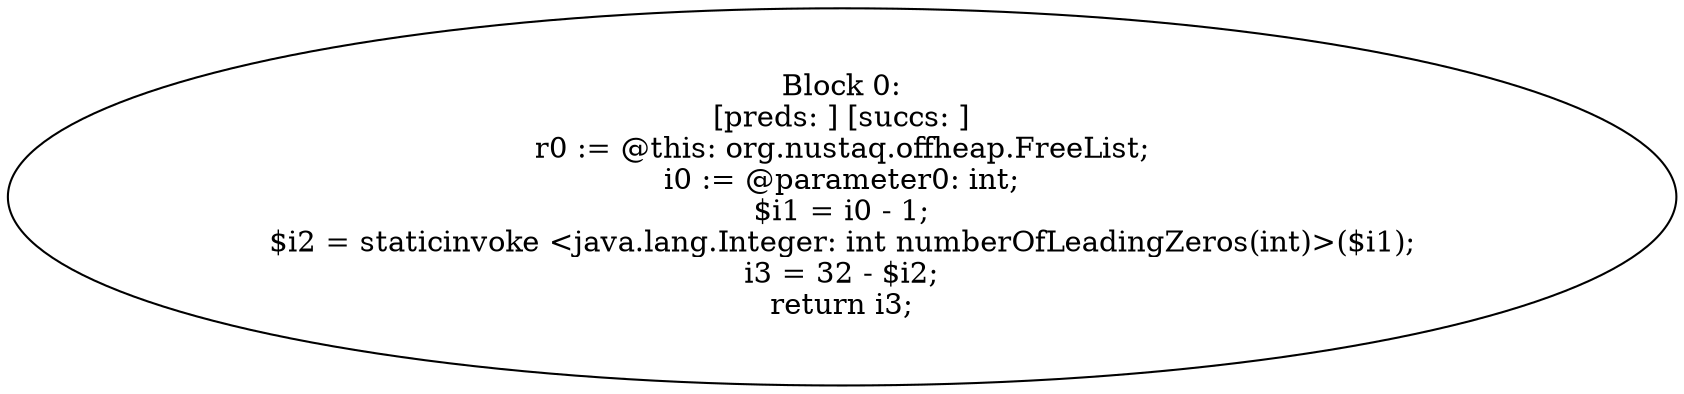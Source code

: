 digraph "unitGraph" {
    "Block 0:
[preds: ] [succs: ]
r0 := @this: org.nustaq.offheap.FreeList;
i0 := @parameter0: int;
$i1 = i0 - 1;
$i2 = staticinvoke <java.lang.Integer: int numberOfLeadingZeros(int)>($i1);
i3 = 32 - $i2;
return i3;
"
}
